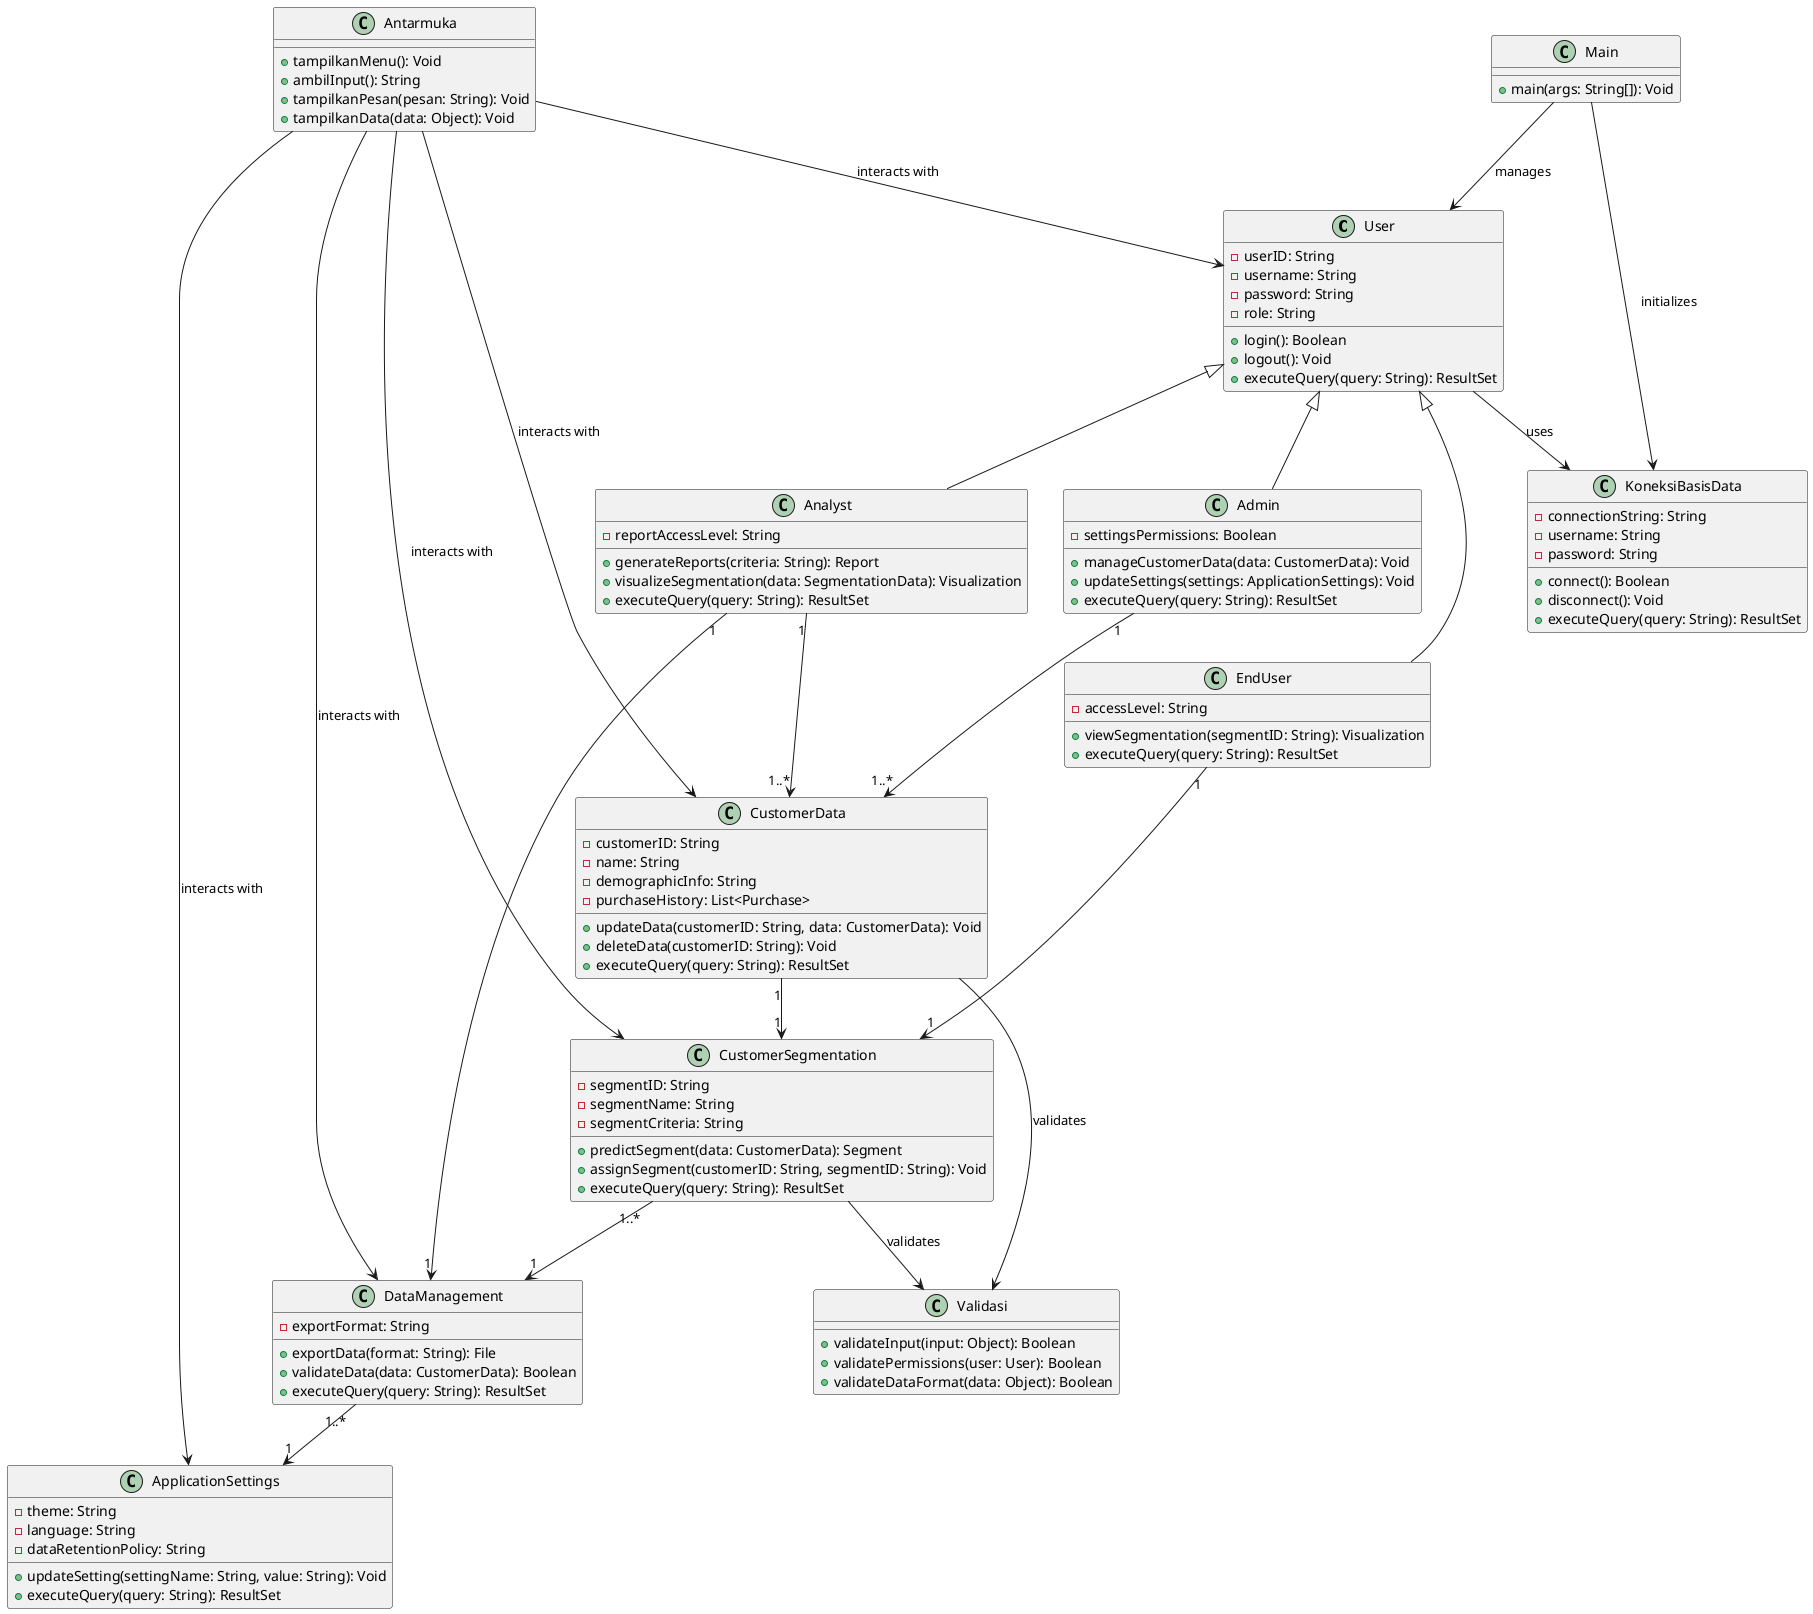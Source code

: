 @startuml class
class User {
    - userID: String
    - username: String
    - password: String
    - role: String
    + login(): Boolean
    + logout(): Void
    + executeQuery(query: String): ResultSet
}

class Admin {
    - settingsPermissions: Boolean
    + manageCustomerData(data: CustomerData): Void
    + updateSettings(settings: ApplicationSettings): Void
    + executeQuery(query: String): ResultSet
}

class Analyst {
    - reportAccessLevel: String
    + generateReports(criteria: String): Report
    + visualizeSegmentation(data: SegmentationData): Visualization
    + executeQuery(query: String): ResultSet
}

class EndUser {
    - accessLevel: String
    + viewSegmentation(segmentID: String): Visualization
    + executeQuery(query: String): ResultSet
}

class CustomerData {
    - customerID: String
    - name: String
    - demographicInfo: String
    - purchaseHistory: List<Purchase>
    + updateData(customerID: String, data: CustomerData): Void
    + deleteData(customerID: String): Void
    + executeQuery(query: String): ResultSet
}

class DataManagement {
    - exportFormat: String
    + exportData(format: String): File
    + validateData(data: CustomerData): Boolean
    + executeQuery(query: String): ResultSet
}

class CustomerSegmentation {
    - segmentID: String
    - segmentName: String
    - segmentCriteria: String
    + predictSegment(data: CustomerData): Segment
    + assignSegment(customerID: String, segmentID: String): Void
    + executeQuery(query: String): ResultSet
}

class ApplicationSettings {
    - theme: String
    - language: String
    - dataRetentionPolicy: String
    + updateSetting(settingName: String, value: String): Void
    + executeQuery(query: String): ResultSet
}

class KoneksiBasisData {
    - connectionString: String
    - username: String
    - password: String
    + connect(): Boolean
    + disconnect(): Void
    + executeQuery(query: String): ResultSet
}

class Validasi {
    + validateInput(input: Object): Boolean
    + validatePermissions(user: User): Boolean
    + validateDataFormat(data: Object): Boolean
}

class Antarmuka {
    + tampilkanMenu(): Void
    + ambilInput(): String
    + tampilkanPesan(pesan: String): Void
    + tampilkanData(data: Object): Void
}

class Main {
    + main(args: String[]): Void
}

User <|-- Admin
User <|-- Analyst
User <|-- EndUser

Admin "1" --> "1..*" CustomerData
Analyst "1" --> "1..*" CustomerData
CustomerData "1" --> "1" CustomerSegmentation
CustomerSegmentation "1..*" --> "1" DataManagement
DataManagement "1..*" --> "1" ApplicationSettings
Analyst "1" --> "1" DataManagement
EndUser "1" --> "1" CustomerSegmentation

User --> KoneksiBasisData : "uses"
CustomerData --> Validasi : "validates"
CustomerSegmentation --> Validasi : "validates"
Main --> User : "manages"
Main --> KoneksiBasisData : "initializes"
Antarmuka --> User : "interacts with"
Antarmuka --> CustomerData : "interacts with"
Antarmuka --> CustomerSegmentation : "interacts with"
Antarmuka --> DataManagement : "interacts with"
Antarmuka --> ApplicationSettings : "interacts with"
@enduml
